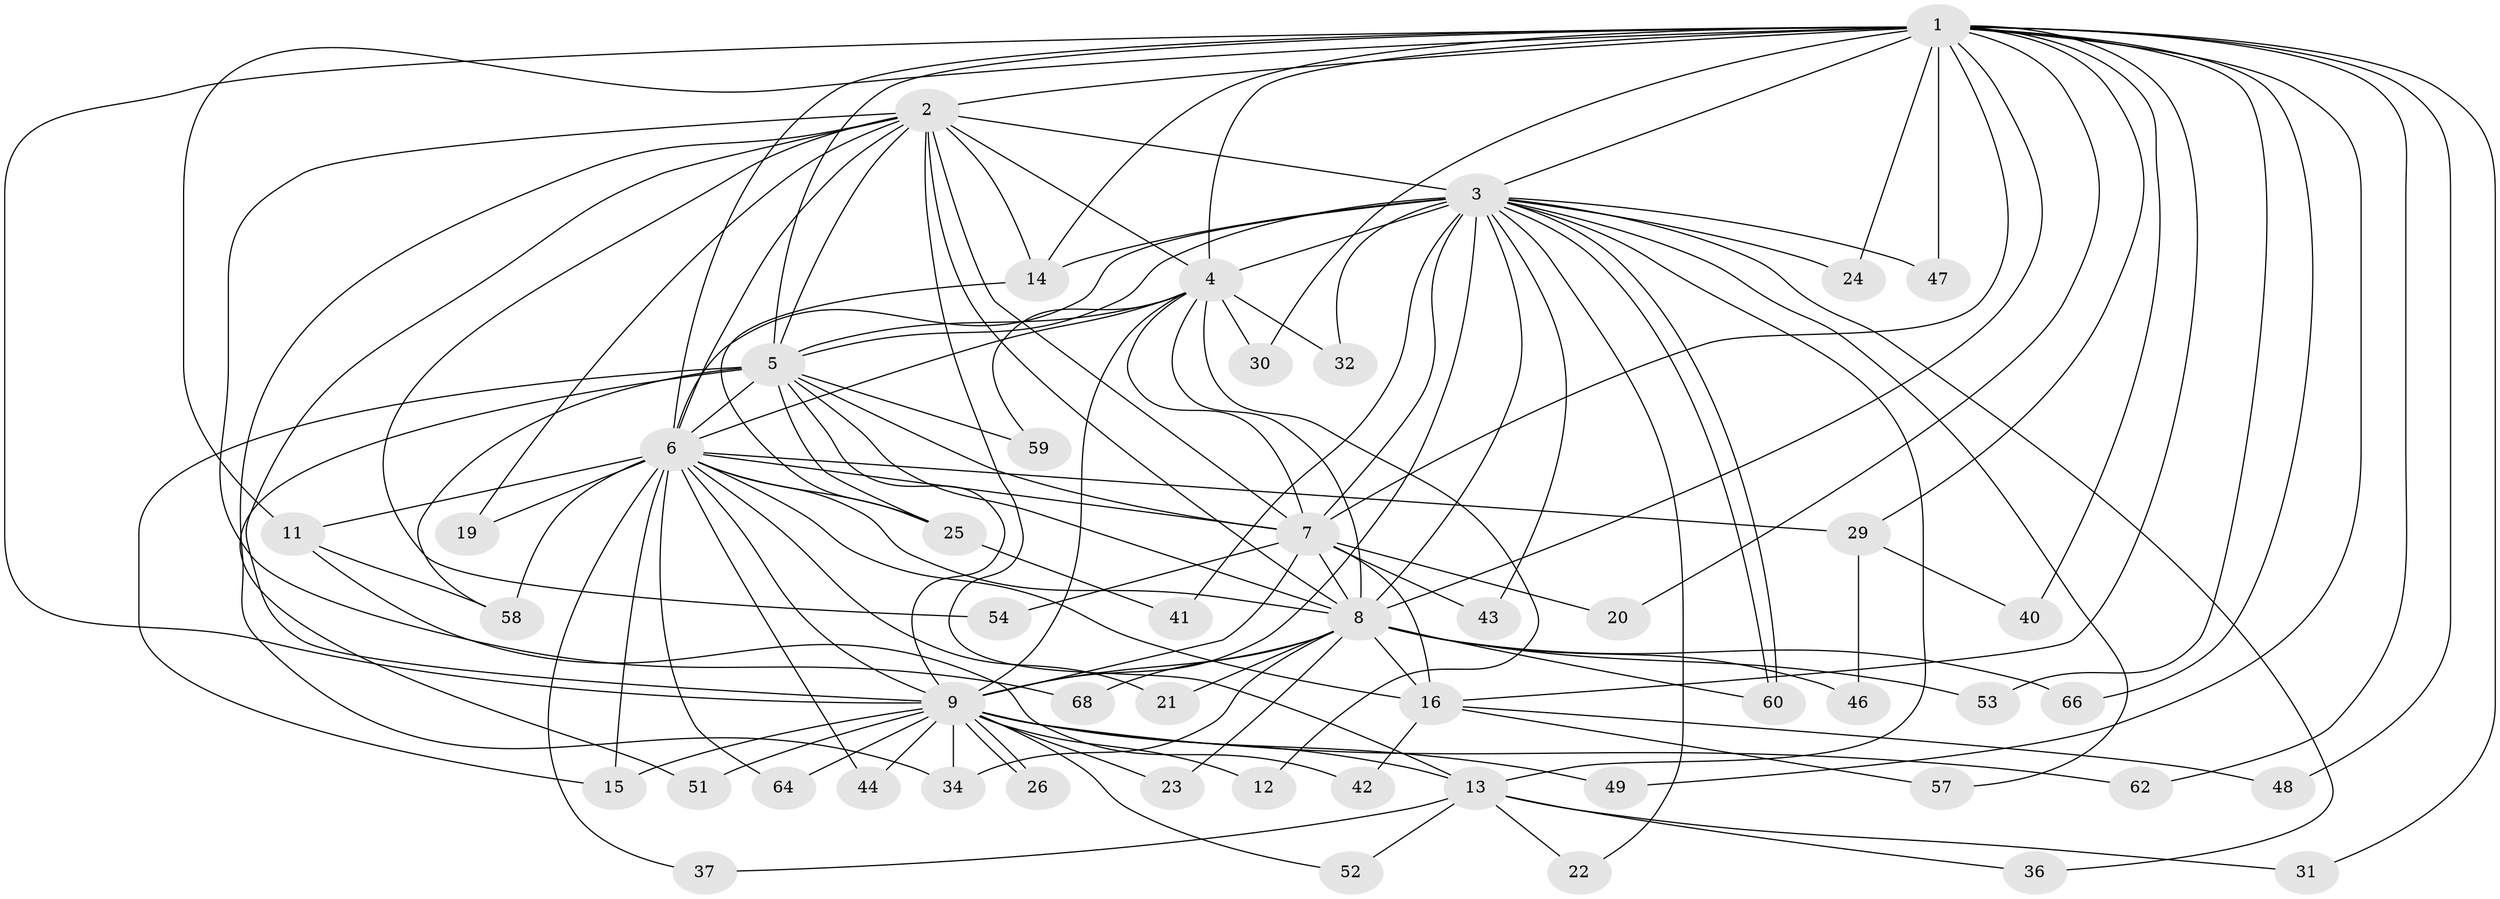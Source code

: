 // Generated by graph-tools (version 1.1) at 2025/23/03/03/25 07:23:44]
// undirected, 51 vertices, 129 edges
graph export_dot {
graph [start="1"]
  node [color=gray90,style=filled];
  1 [super="+27"];
  2 [super="+10"];
  3 [super="+65"];
  4 [super="+17"];
  5 [super="+50"];
  6 [super="+18"];
  7 [super="+39"];
  8 [super="+38"];
  9 [super="+61"];
  11;
  12;
  13 [super="+33"];
  14 [super="+56"];
  15;
  16 [super="+45"];
  19;
  20;
  21;
  22;
  23;
  24;
  25 [super="+28"];
  26;
  29;
  30;
  31;
  32;
  34 [super="+35"];
  36;
  37;
  40;
  41;
  42;
  43;
  44 [super="+55"];
  46;
  47;
  48;
  49;
  51;
  52;
  53;
  54;
  57;
  58 [super="+63"];
  59;
  60 [super="+67"];
  62;
  64;
  66;
  68;
  1 -- 2 [weight=3];
  1 -- 3;
  1 -- 4;
  1 -- 5;
  1 -- 6;
  1 -- 7;
  1 -- 8;
  1 -- 9;
  1 -- 11;
  1 -- 14;
  1 -- 20;
  1 -- 24;
  1 -- 30;
  1 -- 31;
  1 -- 40;
  1 -- 47;
  1 -- 48;
  1 -- 49;
  1 -- 62;
  1 -- 66;
  1 -- 29;
  1 -- 53;
  1 -- 16;
  2 -- 3 [weight=3];
  2 -- 4 [weight=2];
  2 -- 5 [weight=2];
  2 -- 6 [weight=2];
  2 -- 7 [weight=2];
  2 -- 8 [weight=2];
  2 -- 9 [weight=2];
  2 -- 14;
  2 -- 19;
  2 -- 34;
  2 -- 54;
  2 -- 68;
  2 -- 13;
  3 -- 4;
  3 -- 5;
  3 -- 6;
  3 -- 7;
  3 -- 8;
  3 -- 9;
  3 -- 13;
  3 -- 22;
  3 -- 24;
  3 -- 32;
  3 -- 36;
  3 -- 41;
  3 -- 43;
  3 -- 47;
  3 -- 57;
  3 -- 60;
  3 -- 60;
  3 -- 14;
  4 -- 5;
  4 -- 6;
  4 -- 7;
  4 -- 8;
  4 -- 9 [weight=2];
  4 -- 12;
  4 -- 30;
  4 -- 32;
  4 -- 59;
  5 -- 6 [weight=2];
  5 -- 7;
  5 -- 8;
  5 -- 9;
  5 -- 15;
  5 -- 25;
  5 -- 51;
  5 -- 59;
  5 -- 58;
  6 -- 7;
  6 -- 8;
  6 -- 9;
  6 -- 11;
  6 -- 15;
  6 -- 19;
  6 -- 21;
  6 -- 37;
  6 -- 44;
  6 -- 58;
  6 -- 64;
  6 -- 16;
  6 -- 29;
  6 -- 25;
  7 -- 8;
  7 -- 9 [weight=2];
  7 -- 16;
  7 -- 20;
  7 -- 43;
  7 -- 54;
  8 -- 9;
  8 -- 16;
  8 -- 21;
  8 -- 23;
  8 -- 46;
  8 -- 53;
  8 -- 68;
  8 -- 66;
  8 -- 34;
  8 -- 60;
  9 -- 12;
  9 -- 13;
  9 -- 23;
  9 -- 26;
  9 -- 26;
  9 -- 34;
  9 -- 44 [weight=2];
  9 -- 49;
  9 -- 51;
  9 -- 52;
  9 -- 64;
  9 -- 62;
  9 -- 15;
  11 -- 42;
  11 -- 58;
  13 -- 22;
  13 -- 31;
  13 -- 36;
  13 -- 37;
  13 -- 52;
  14 -- 25;
  16 -- 42;
  16 -- 48;
  16 -- 57;
  25 -- 41;
  29 -- 40;
  29 -- 46;
}
